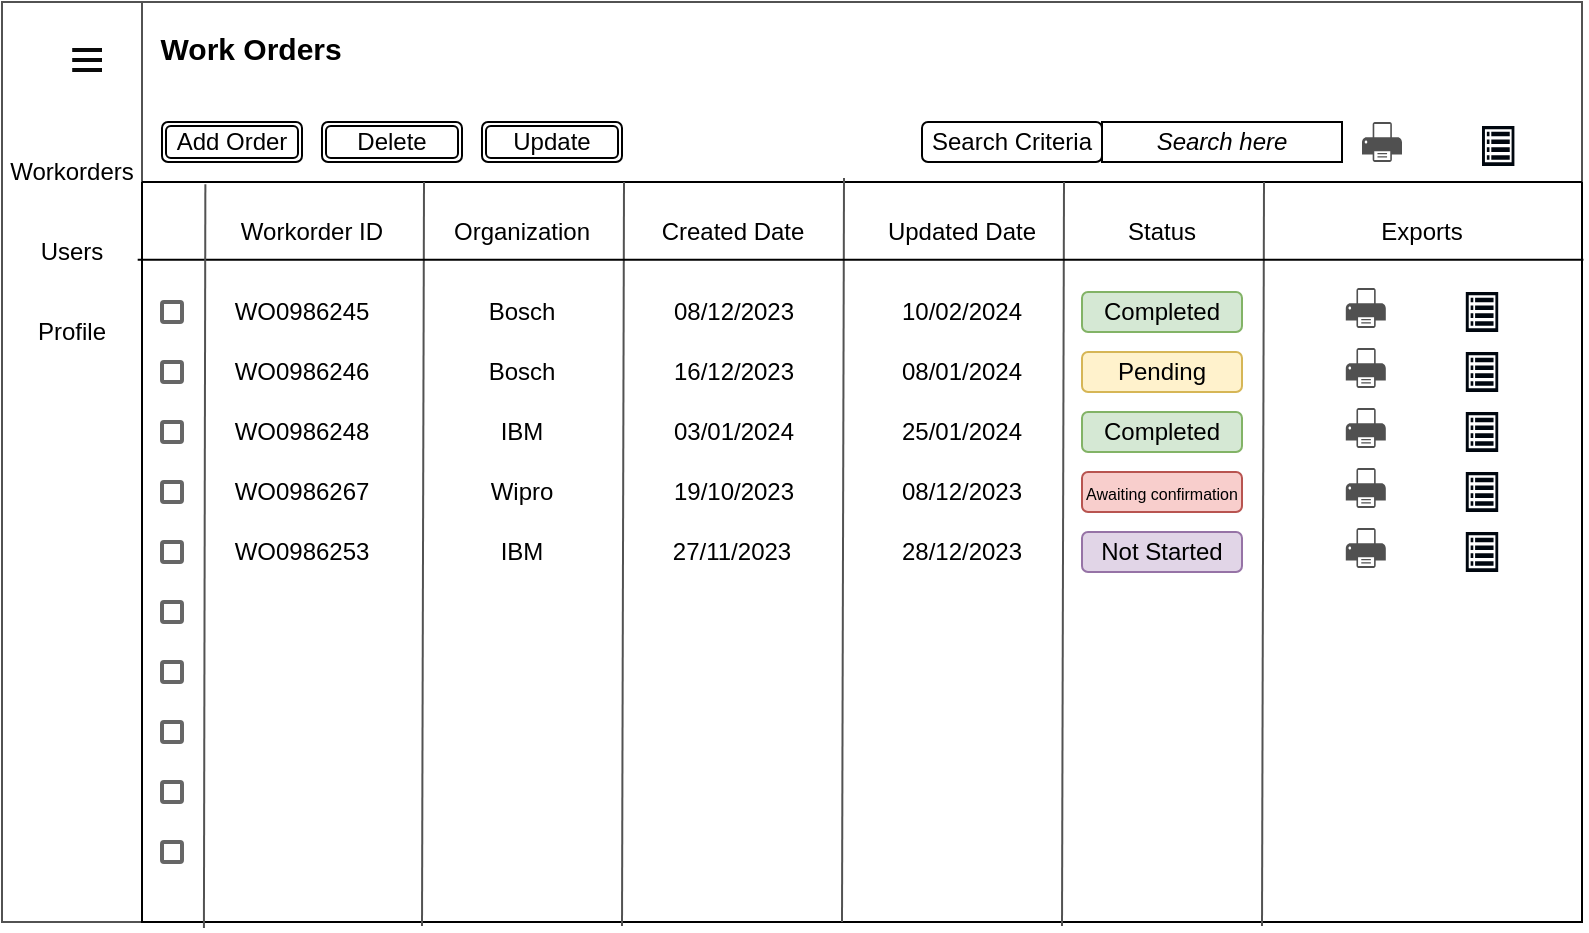 <mxfile version="23.1.5" type="device">
  <diagram name="Page-1" id="8eokB26Lsw9J7HjdoXWq">
    <mxGraphModel dx="880" dy="468" grid="1" gridSize="10" guides="1" tooltips="1" connect="1" arrows="1" fold="1" page="1" pageScale="1" pageWidth="850" pageHeight="1100" math="0" shadow="0">
      <root>
        <mxCell id="0" />
        <mxCell id="1" parent="0" />
        <mxCell id="jozoE136x16GR_77htQT-1" value="" style="swimlane;horizontal=0;whiteSpace=wrap;html=1;startSize=70;strokeColor=#525252;" vertex="1" parent="1">
          <mxGeometry x="60" y="110" width="790" height="460" as="geometry" />
        </mxCell>
        <mxCell id="jozoE136x16GR_77htQT-3" value="Add Order" style="shape=ext;double=1;rounded=1;whiteSpace=wrap;html=1;" vertex="1" parent="jozoE136x16GR_77htQT-1">
          <mxGeometry x="80" y="60" width="70" height="20" as="geometry" />
        </mxCell>
        <mxCell id="jozoE136x16GR_77htQT-4" value="Delete" style="shape=ext;double=1;rounded=1;whiteSpace=wrap;html=1;" vertex="1" parent="jozoE136x16GR_77htQT-1">
          <mxGeometry x="160" y="60" width="70" height="20" as="geometry" />
        </mxCell>
        <mxCell id="jozoE136x16GR_77htQT-5" value="Update" style="shape=ext;double=1;rounded=1;whiteSpace=wrap;html=1;" vertex="1" parent="jozoE136x16GR_77htQT-1">
          <mxGeometry x="240" y="60" width="70" height="20" as="geometry" />
        </mxCell>
        <mxCell id="jozoE136x16GR_77htQT-6" value="Search Criteria" style="rounded=1;whiteSpace=wrap;html=1;" vertex="1" parent="jozoE136x16GR_77htQT-1">
          <mxGeometry x="460" y="60" width="90" height="20" as="geometry" />
        </mxCell>
        <mxCell id="jozoE136x16GR_77htQT-7" value="&lt;i&gt;Search here&lt;/i&gt;" style="rounded=0;whiteSpace=wrap;html=1;" vertex="1" parent="jozoE136x16GR_77htQT-1">
          <mxGeometry x="550" y="60" width="120" height="20" as="geometry" />
        </mxCell>
        <mxCell id="jozoE136x16GR_77htQT-8" value="" style="sketch=0;pointerEvents=1;shadow=0;dashed=0;html=1;strokeColor=none;fillColor=#505050;labelPosition=center;verticalLabelPosition=bottom;verticalAlign=top;outlineConnect=0;align=center;shape=mxgraph.office.devices.printer;" vertex="1" parent="jozoE136x16GR_77htQT-1">
          <mxGeometry x="680" y="60" width="20" height="20" as="geometry" />
        </mxCell>
        <mxCell id="jozoE136x16GR_77htQT-9" value="" style="shape=image;html=1;verticalAlign=top;verticalLabelPosition=bottom;labelBackgroundColor=#ffffff;imageAspect=0;aspect=fixed;image=https://cdn3.iconfinder.com/data/icons/brands-applications/512/Excel_D-128.png" vertex="1" parent="jozoE136x16GR_77htQT-1">
          <mxGeometry x="710" y="60" width="24" height="24" as="geometry" />
        </mxCell>
        <mxCell id="jozoE136x16GR_77htQT-10" value="" style="sketch=0;html=1;aspect=fixed;strokeColor=none;shadow=0;fillColor=#00070f;verticalAlign=top;labelPosition=center;verticalLabelPosition=bottom;shape=mxgraph.gcp2.view_list" vertex="1" parent="jozoE136x16GR_77htQT-1">
          <mxGeometry x="740" y="62" width="16.2" height="20" as="geometry" />
        </mxCell>
        <mxCell id="jozoE136x16GR_77htQT-12" value="" style="shape=image;html=1;verticalAlign=top;verticalLabelPosition=bottom;labelBackgroundColor=#ffffff;imageAspect=0;aspect=fixed;image=https://cdn4.iconfinder.com/data/icons/essential-3/32/372-Home-128.png" vertex="1" parent="jozoE136x16GR_77htQT-1">
          <mxGeometry x="10" y="20" width="18" height="18" as="geometry" />
        </mxCell>
        <mxCell id="jozoE136x16GR_77htQT-13" value="" style="html=1;verticalLabelPosition=bottom;align=center;labelBackgroundColor=#ffffff;verticalAlign=top;strokeWidth=2;strokeColor=#0a0a0a;shadow=0;dashed=0;shape=mxgraph.ios7.icons.most_viewed;pointerEvents=1" vertex="1" parent="jozoE136x16GR_77htQT-1">
          <mxGeometry x="30" y="22.6" width="20" height="12.8" as="geometry" />
        </mxCell>
        <mxCell id="jozoE136x16GR_77htQT-14" value="Workorders" style="text;html=1;align=center;verticalAlign=middle;whiteSpace=wrap;rounded=0;" vertex="1" parent="jozoE136x16GR_77htQT-1">
          <mxGeometry y="70" width="70" height="30" as="geometry" />
        </mxCell>
        <mxCell id="jozoE136x16GR_77htQT-15" value="Users" style="text;html=1;align=center;verticalAlign=middle;whiteSpace=wrap;rounded=0;" vertex="1" parent="jozoE136x16GR_77htQT-1">
          <mxGeometry y="110" width="70" height="30" as="geometry" />
        </mxCell>
        <mxCell id="jozoE136x16GR_77htQT-16" value="Profile" style="text;html=1;align=center;verticalAlign=middle;whiteSpace=wrap;rounded=0;" vertex="1" parent="jozoE136x16GR_77htQT-1">
          <mxGeometry x="5" y="150" width="60" height="30" as="geometry" />
        </mxCell>
        <mxCell id="jozoE136x16GR_77htQT-81" value="&amp;nbsp;Work Orders" style="text;html=1;align=center;verticalAlign=middle;whiteSpace=wrap;rounded=0;fontStyle=1;fontSize=15;" vertex="1" parent="jozoE136x16GR_77htQT-1">
          <mxGeometry x="50" y="8" width="145" height="30" as="geometry" />
        </mxCell>
        <mxCell id="jozoE136x16GR_77htQT-2" value="" style="swimlane;startSize=0;" vertex="1" parent="1">
          <mxGeometry x="130" y="200" width="720" height="370" as="geometry" />
        </mxCell>
        <mxCell id="jozoE136x16GR_77htQT-17" value="" style="dashed=0;labelPosition=right;align=left;shape=mxgraph.gmdl.checkbox;strokeColor=#666666;fillColor=none;strokeWidth=2;aspect=fixed;sketch=0;html=1;" vertex="1" parent="jozoE136x16GR_77htQT-2">
          <mxGeometry x="10" y="60" width="10" height="10" as="geometry" />
        </mxCell>
        <mxCell id="jozoE136x16GR_77htQT-18" value="" style="dashed=0;labelPosition=right;align=left;shape=mxgraph.gmdl.checkbox;strokeColor=#666666;fillColor=none;strokeWidth=2;aspect=fixed;sketch=0;html=1;" vertex="1" parent="jozoE136x16GR_77htQT-2">
          <mxGeometry x="10" y="90" width="10" height="10" as="geometry" />
        </mxCell>
        <mxCell id="jozoE136x16GR_77htQT-19" value="" style="dashed=0;labelPosition=right;align=left;shape=mxgraph.gmdl.checkbox;strokeColor=#666666;fillColor=none;strokeWidth=2;aspect=fixed;sketch=0;html=1;" vertex="1" parent="jozoE136x16GR_77htQT-2">
          <mxGeometry x="10" y="120" width="10" height="10" as="geometry" />
        </mxCell>
        <mxCell id="jozoE136x16GR_77htQT-20" value="" style="dashed=0;labelPosition=right;align=left;shape=mxgraph.gmdl.checkbox;strokeColor=#666666;fillColor=none;strokeWidth=2;aspect=fixed;sketch=0;html=1;" vertex="1" parent="jozoE136x16GR_77htQT-2">
          <mxGeometry x="10" y="150" width="10" height="10" as="geometry" />
        </mxCell>
        <mxCell id="jozoE136x16GR_77htQT-21" value="" style="dashed=0;labelPosition=right;align=left;shape=mxgraph.gmdl.checkbox;strokeColor=#666666;fillColor=none;strokeWidth=2;aspect=fixed;sketch=0;html=1;" vertex="1" parent="jozoE136x16GR_77htQT-2">
          <mxGeometry x="10" y="180" width="10" height="10" as="geometry" />
        </mxCell>
        <mxCell id="jozoE136x16GR_77htQT-22" value="" style="dashed=0;labelPosition=right;align=left;shape=mxgraph.gmdl.checkbox;strokeColor=#666666;fillColor=none;strokeWidth=2;aspect=fixed;sketch=0;html=1;" vertex="1" parent="jozoE136x16GR_77htQT-2">
          <mxGeometry x="10" y="210" width="10" height="10" as="geometry" />
        </mxCell>
        <mxCell id="jozoE136x16GR_77htQT-23" value="" style="dashed=0;labelPosition=right;align=left;shape=mxgraph.gmdl.checkbox;strokeColor=#666666;fillColor=none;strokeWidth=2;aspect=fixed;sketch=0;html=1;" vertex="1" parent="jozoE136x16GR_77htQT-2">
          <mxGeometry x="10" y="240" width="10" height="10" as="geometry" />
        </mxCell>
        <mxCell id="jozoE136x16GR_77htQT-24" value="" style="dashed=0;labelPosition=right;align=left;shape=mxgraph.gmdl.checkbox;strokeColor=#666666;fillColor=none;strokeWidth=2;aspect=fixed;sketch=0;html=1;" vertex="1" parent="jozoE136x16GR_77htQT-2">
          <mxGeometry x="10" y="270" width="10" height="10" as="geometry" />
        </mxCell>
        <mxCell id="jozoE136x16GR_77htQT-25" value="" style="dashed=0;labelPosition=right;align=left;shape=mxgraph.gmdl.checkbox;strokeColor=#666666;fillColor=none;strokeWidth=2;aspect=fixed;sketch=0;html=1;" vertex="1" parent="jozoE136x16GR_77htQT-2">
          <mxGeometry x="10" y="300" width="10" height="10" as="geometry" />
        </mxCell>
        <mxCell id="jozoE136x16GR_77htQT-26" value="" style="dashed=0;labelPosition=right;align=left;shape=mxgraph.gmdl.checkbox;strokeColor=#666666;fillColor=none;strokeWidth=2;aspect=fixed;sketch=0;html=1;" vertex="1" parent="jozoE136x16GR_77htQT-2">
          <mxGeometry x="10" y="330" width="10" height="10" as="geometry" />
        </mxCell>
        <mxCell id="jozoE136x16GR_77htQT-28" value="Workorder ID" style="text;html=1;align=center;verticalAlign=middle;whiteSpace=wrap;rounded=0;" vertex="1" parent="jozoE136x16GR_77htQT-2">
          <mxGeometry x="40" y="10" width="90" height="30" as="geometry" />
        </mxCell>
        <mxCell id="jozoE136x16GR_77htQT-29" value="Organization" style="text;html=1;align=center;verticalAlign=middle;whiteSpace=wrap;rounded=0;" vertex="1" parent="jozoE136x16GR_77htQT-2">
          <mxGeometry x="160" y="10" width="60" height="30" as="geometry" />
        </mxCell>
        <mxCell id="jozoE136x16GR_77htQT-30" value="Created Date" style="text;html=1;align=center;verticalAlign=middle;whiteSpace=wrap;rounded=0;" vertex="1" parent="jozoE136x16GR_77htQT-2">
          <mxGeometry x="258" y="10" width="75" height="30" as="geometry" />
        </mxCell>
        <mxCell id="jozoE136x16GR_77htQT-31" value="Updated Date" style="text;html=1;align=center;verticalAlign=middle;whiteSpace=wrap;rounded=0;" vertex="1" parent="jozoE136x16GR_77htQT-2">
          <mxGeometry x="370" y="10" width="80" height="30" as="geometry" />
        </mxCell>
        <mxCell id="jozoE136x16GR_77htQT-32" value="Status" style="text;html=1;align=center;verticalAlign=middle;whiteSpace=wrap;rounded=0;" vertex="1" parent="jozoE136x16GR_77htQT-2">
          <mxGeometry x="480" y="10" width="60" height="30" as="geometry" />
        </mxCell>
        <mxCell id="jozoE136x16GR_77htQT-33" value="Exports" style="text;html=1;align=center;verticalAlign=middle;whiteSpace=wrap;rounded=0;" vertex="1" parent="jozoE136x16GR_77htQT-2">
          <mxGeometry x="610" y="10" width="60" height="30" as="geometry" />
        </mxCell>
        <mxCell id="jozoE136x16GR_77htQT-34" value="" style="endArrow=none;html=1;rounded=0;strokeColor=#525252;exitX=0.043;exitY=1.008;exitDx=0;exitDy=0;exitPerimeter=0;entryX=0.044;entryY=0.003;entryDx=0;entryDy=0;entryPerimeter=0;" edge="1" parent="jozoE136x16GR_77htQT-2">
          <mxGeometry width="50" height="50" relative="1" as="geometry">
            <mxPoint x="140" y="372" as="sourcePoint" />
            <mxPoint x="141" as="targetPoint" />
          </mxGeometry>
        </mxCell>
        <mxCell id="jozoE136x16GR_77htQT-35" value="" style="endArrow=none;html=1;rounded=0;strokeColor=#525252;exitX=0.043;exitY=1.008;exitDx=0;exitDy=0;exitPerimeter=0;entryX=0.044;entryY=0.003;entryDx=0;entryDy=0;entryPerimeter=0;" edge="1" parent="jozoE136x16GR_77htQT-2">
          <mxGeometry width="50" height="50" relative="1" as="geometry">
            <mxPoint x="240" y="372" as="sourcePoint" />
            <mxPoint x="241" as="targetPoint" />
          </mxGeometry>
        </mxCell>
        <mxCell id="jozoE136x16GR_77htQT-36" value="" style="endArrow=none;html=1;rounded=0;strokeColor=#525252;exitX=0.043;exitY=1.008;exitDx=0;exitDy=0;exitPerimeter=0;entryX=0.044;entryY=0.003;entryDx=0;entryDy=0;entryPerimeter=0;" edge="1" parent="jozoE136x16GR_77htQT-2">
          <mxGeometry width="50" height="50" relative="1" as="geometry">
            <mxPoint x="350" y="370" as="sourcePoint" />
            <mxPoint x="351" y="-2" as="targetPoint" />
          </mxGeometry>
        </mxCell>
        <mxCell id="jozoE136x16GR_77htQT-37" value="" style="endArrow=none;html=1;rounded=0;strokeColor=#525252;exitX=0.043;exitY=1.008;exitDx=0;exitDy=0;exitPerimeter=0;entryX=0.044;entryY=0.003;entryDx=0;entryDy=0;entryPerimeter=0;" edge="1" parent="jozoE136x16GR_77htQT-2">
          <mxGeometry width="50" height="50" relative="1" as="geometry">
            <mxPoint x="460" y="372" as="sourcePoint" />
            <mxPoint x="461" as="targetPoint" />
          </mxGeometry>
        </mxCell>
        <mxCell id="jozoE136x16GR_77htQT-38" value="" style="endArrow=none;html=1;rounded=0;strokeColor=#525252;exitX=0.043;exitY=1.008;exitDx=0;exitDy=0;exitPerimeter=0;entryX=0.044;entryY=0.003;entryDx=0;entryDy=0;entryPerimeter=0;" edge="1" parent="jozoE136x16GR_77htQT-2">
          <mxGeometry width="50" height="50" relative="1" as="geometry">
            <mxPoint x="560" y="372" as="sourcePoint" />
            <mxPoint x="561" as="targetPoint" />
          </mxGeometry>
        </mxCell>
        <mxCell id="jozoE136x16GR_77htQT-39" value="WO0986245" style="text;html=1;align=center;verticalAlign=middle;whiteSpace=wrap;rounded=0;" vertex="1" parent="jozoE136x16GR_77htQT-2">
          <mxGeometry x="50" y="55" width="60" height="20" as="geometry" />
        </mxCell>
        <mxCell id="jozoE136x16GR_77htQT-40" value="WO0986246" style="text;html=1;align=center;verticalAlign=middle;whiteSpace=wrap;rounded=0;" vertex="1" parent="jozoE136x16GR_77htQT-2">
          <mxGeometry x="50" y="85" width="60" height="20" as="geometry" />
        </mxCell>
        <mxCell id="jozoE136x16GR_77htQT-41" value="WO0986248" style="text;html=1;align=center;verticalAlign=middle;whiteSpace=wrap;rounded=0;" vertex="1" parent="jozoE136x16GR_77htQT-2">
          <mxGeometry x="50" y="115" width="60" height="20" as="geometry" />
        </mxCell>
        <mxCell id="jozoE136x16GR_77htQT-42" value="WO0986267" style="text;html=1;align=center;verticalAlign=middle;whiteSpace=wrap;rounded=0;" vertex="1" parent="jozoE136x16GR_77htQT-2">
          <mxGeometry x="50" y="145" width="60" height="20" as="geometry" />
        </mxCell>
        <mxCell id="jozoE136x16GR_77htQT-43" value="WO0986253" style="text;html=1;align=center;verticalAlign=middle;whiteSpace=wrap;rounded=0;" vertex="1" parent="jozoE136x16GR_77htQT-2">
          <mxGeometry x="50" y="175" width="60" height="20" as="geometry" />
        </mxCell>
        <mxCell id="jozoE136x16GR_77htQT-44" value="Bosch" style="text;html=1;align=center;verticalAlign=middle;whiteSpace=wrap;rounded=0;" vertex="1" parent="jozoE136x16GR_77htQT-2">
          <mxGeometry x="165" y="57.5" width="50" height="15" as="geometry" />
        </mxCell>
        <mxCell id="jozoE136x16GR_77htQT-45" value="Bosch" style="text;html=1;align=center;verticalAlign=middle;whiteSpace=wrap;rounded=0;" vertex="1" parent="jozoE136x16GR_77htQT-2">
          <mxGeometry x="165" y="87.5" width="50" height="15" as="geometry" />
        </mxCell>
        <mxCell id="jozoE136x16GR_77htQT-46" value="IBM" style="text;html=1;align=center;verticalAlign=middle;whiteSpace=wrap;rounded=0;" vertex="1" parent="jozoE136x16GR_77htQT-2">
          <mxGeometry x="165" y="117.5" width="50" height="15" as="geometry" />
        </mxCell>
        <mxCell id="jozoE136x16GR_77htQT-47" value="Wipro" style="text;html=1;align=center;verticalAlign=middle;whiteSpace=wrap;rounded=0;" vertex="1" parent="jozoE136x16GR_77htQT-2">
          <mxGeometry x="165" y="147.5" width="50" height="15" as="geometry" />
        </mxCell>
        <mxCell id="jozoE136x16GR_77htQT-48" value="IBM" style="text;html=1;align=center;verticalAlign=middle;whiteSpace=wrap;rounded=0;" vertex="1" parent="jozoE136x16GR_77htQT-2">
          <mxGeometry x="165" y="177.5" width="50" height="15" as="geometry" />
        </mxCell>
        <mxCell id="jozoE136x16GR_77htQT-51" value="Completed" style="rounded=1;whiteSpace=wrap;html=1;fillColor=#d5e8d4;strokeColor=#82b366;" vertex="1" parent="jozoE136x16GR_77htQT-2">
          <mxGeometry x="470" y="55" width="80" height="20" as="geometry" />
        </mxCell>
        <mxCell id="jozoE136x16GR_77htQT-52" value="Completed" style="rounded=1;whiteSpace=wrap;html=1;fillColor=#d5e8d4;strokeColor=#82b366;" vertex="1" parent="jozoE136x16GR_77htQT-2">
          <mxGeometry x="470" y="115" width="80" height="20" as="geometry" />
        </mxCell>
        <mxCell id="jozoE136x16GR_77htQT-53" value="Pending" style="rounded=1;whiteSpace=wrap;html=1;fillColor=#fff2cc;strokeColor=#d6b656;" vertex="1" parent="jozoE136x16GR_77htQT-2">
          <mxGeometry x="470" y="85" width="80" height="20" as="geometry" />
        </mxCell>
        <mxCell id="jozoE136x16GR_77htQT-54" value="&lt;font style=&quot;font-size: 8px;&quot;&gt;Awaiting confirmation&lt;/font&gt;" style="rounded=1;whiteSpace=wrap;html=1;fillColor=#f8cecc;strokeColor=#b85450;" vertex="1" parent="jozoE136x16GR_77htQT-2">
          <mxGeometry x="470" y="145" width="80" height="20" as="geometry" />
        </mxCell>
        <mxCell id="jozoE136x16GR_77htQT-55" value="Not Started" style="rounded=1;whiteSpace=wrap;html=1;fillColor=#e1d5e7;strokeColor=#9673a6;" vertex="1" parent="jozoE136x16GR_77htQT-2">
          <mxGeometry x="470" y="175" width="80" height="20" as="geometry" />
        </mxCell>
        <mxCell id="jozoE136x16GR_77htQT-56" value="" style="sketch=0;pointerEvents=1;shadow=0;dashed=0;html=1;strokeColor=none;fillColor=#505050;labelPosition=center;verticalLabelPosition=bottom;verticalAlign=top;outlineConnect=0;align=center;shape=mxgraph.office.devices.printer;" vertex="1" parent="jozoE136x16GR_77htQT-2">
          <mxGeometry x="601.9" y="53" width="20" height="20" as="geometry" />
        </mxCell>
        <mxCell id="jozoE136x16GR_77htQT-57" value="" style="shape=image;html=1;verticalAlign=top;verticalLabelPosition=bottom;labelBackgroundColor=#ffffff;imageAspect=0;aspect=fixed;image=https://cdn3.iconfinder.com/data/icons/brands-applications/512/Excel_D-128.png" vertex="1" parent="jozoE136x16GR_77htQT-2">
          <mxGeometry x="631.9" y="53" width="24" height="24" as="geometry" />
        </mxCell>
        <mxCell id="jozoE136x16GR_77htQT-58" value="" style="sketch=0;html=1;aspect=fixed;strokeColor=none;shadow=0;fillColor=#00070f;verticalAlign=top;labelPosition=center;verticalLabelPosition=bottom;shape=mxgraph.gcp2.view_list" vertex="1" parent="jozoE136x16GR_77htQT-2">
          <mxGeometry x="661.9" y="55" width="16.2" height="20" as="geometry" />
        </mxCell>
        <mxCell id="jozoE136x16GR_77htQT-59" value="" style="sketch=0;pointerEvents=1;shadow=0;dashed=0;html=1;strokeColor=none;fillColor=#505050;labelPosition=center;verticalLabelPosition=bottom;verticalAlign=top;outlineConnect=0;align=center;shape=mxgraph.office.devices.printer;" vertex="1" parent="jozoE136x16GR_77htQT-2">
          <mxGeometry x="601.9" y="83" width="20" height="20" as="geometry" />
        </mxCell>
        <mxCell id="jozoE136x16GR_77htQT-60" value="" style="shape=image;html=1;verticalAlign=top;verticalLabelPosition=bottom;labelBackgroundColor=#ffffff;imageAspect=0;aspect=fixed;image=https://cdn3.iconfinder.com/data/icons/brands-applications/512/Excel_D-128.png" vertex="1" parent="jozoE136x16GR_77htQT-2">
          <mxGeometry x="631.9" y="83" width="24" height="24" as="geometry" />
        </mxCell>
        <mxCell id="jozoE136x16GR_77htQT-61" value="" style="sketch=0;html=1;aspect=fixed;strokeColor=none;shadow=0;fillColor=#00070f;verticalAlign=top;labelPosition=center;verticalLabelPosition=bottom;shape=mxgraph.gcp2.view_list" vertex="1" parent="jozoE136x16GR_77htQT-2">
          <mxGeometry x="661.9" y="85" width="16.2" height="20" as="geometry" />
        </mxCell>
        <mxCell id="jozoE136x16GR_77htQT-62" value="" style="sketch=0;pointerEvents=1;shadow=0;dashed=0;html=1;strokeColor=none;fillColor=#505050;labelPosition=center;verticalLabelPosition=bottom;verticalAlign=top;outlineConnect=0;align=center;shape=mxgraph.office.devices.printer;" vertex="1" parent="jozoE136x16GR_77htQT-2">
          <mxGeometry x="601.9" y="113" width="20" height="20" as="geometry" />
        </mxCell>
        <mxCell id="jozoE136x16GR_77htQT-63" value="" style="shape=image;html=1;verticalAlign=top;verticalLabelPosition=bottom;labelBackgroundColor=#ffffff;imageAspect=0;aspect=fixed;image=https://cdn3.iconfinder.com/data/icons/brands-applications/512/Excel_D-128.png" vertex="1" parent="jozoE136x16GR_77htQT-2">
          <mxGeometry x="631.9" y="113" width="24" height="24" as="geometry" />
        </mxCell>
        <mxCell id="jozoE136x16GR_77htQT-64" value="" style="sketch=0;html=1;aspect=fixed;strokeColor=none;shadow=0;fillColor=#00070f;verticalAlign=top;labelPosition=center;verticalLabelPosition=bottom;shape=mxgraph.gcp2.view_list" vertex="1" parent="jozoE136x16GR_77htQT-2">
          <mxGeometry x="661.9" y="115" width="16.2" height="20" as="geometry" />
        </mxCell>
        <mxCell id="jozoE136x16GR_77htQT-65" value="" style="sketch=0;pointerEvents=1;shadow=0;dashed=0;html=1;strokeColor=none;fillColor=#505050;labelPosition=center;verticalLabelPosition=bottom;verticalAlign=top;outlineConnect=0;align=center;shape=mxgraph.office.devices.printer;" vertex="1" parent="jozoE136x16GR_77htQT-2">
          <mxGeometry x="601.9" y="143" width="20" height="20" as="geometry" />
        </mxCell>
        <mxCell id="jozoE136x16GR_77htQT-66" value="" style="shape=image;html=1;verticalAlign=top;verticalLabelPosition=bottom;labelBackgroundColor=#ffffff;imageAspect=0;aspect=fixed;image=https://cdn3.iconfinder.com/data/icons/brands-applications/512/Excel_D-128.png" vertex="1" parent="jozoE136x16GR_77htQT-2">
          <mxGeometry x="631.9" y="143" width="24" height="24" as="geometry" />
        </mxCell>
        <mxCell id="jozoE136x16GR_77htQT-67" value="" style="sketch=0;html=1;aspect=fixed;strokeColor=none;shadow=0;fillColor=#00070f;verticalAlign=top;labelPosition=center;verticalLabelPosition=bottom;shape=mxgraph.gcp2.view_list" vertex="1" parent="jozoE136x16GR_77htQT-2">
          <mxGeometry x="661.9" y="145" width="16.2" height="20" as="geometry" />
        </mxCell>
        <mxCell id="jozoE136x16GR_77htQT-68" value="" style="sketch=0;pointerEvents=1;shadow=0;dashed=0;html=1;strokeColor=none;fillColor=#505050;labelPosition=center;verticalLabelPosition=bottom;verticalAlign=top;outlineConnect=0;align=center;shape=mxgraph.office.devices.printer;" vertex="1" parent="jozoE136x16GR_77htQT-2">
          <mxGeometry x="601.9" y="173" width="20" height="20" as="geometry" />
        </mxCell>
        <mxCell id="jozoE136x16GR_77htQT-69" value="" style="shape=image;html=1;verticalAlign=top;verticalLabelPosition=bottom;labelBackgroundColor=#ffffff;imageAspect=0;aspect=fixed;image=https://cdn3.iconfinder.com/data/icons/brands-applications/512/Excel_D-128.png" vertex="1" parent="jozoE136x16GR_77htQT-2">
          <mxGeometry x="631.9" y="173" width="24" height="24" as="geometry" />
        </mxCell>
        <mxCell id="jozoE136x16GR_77htQT-70" value="" style="sketch=0;html=1;aspect=fixed;strokeColor=none;shadow=0;fillColor=#00070f;verticalAlign=top;labelPosition=center;verticalLabelPosition=bottom;shape=mxgraph.gcp2.view_list" vertex="1" parent="jozoE136x16GR_77htQT-2">
          <mxGeometry x="661.9" y="175" width="16.2" height="20" as="geometry" />
        </mxCell>
        <mxCell id="jozoE136x16GR_77htQT-71" value="08/12/2023" style="text;html=1;align=center;verticalAlign=middle;whiteSpace=wrap;rounded=0;" vertex="1" parent="jozoE136x16GR_77htQT-2">
          <mxGeometry x="265.5" y="50" width="60" height="30" as="geometry" />
        </mxCell>
        <mxCell id="jozoE136x16GR_77htQT-72" value="16/12/2023" style="text;html=1;align=center;verticalAlign=middle;whiteSpace=wrap;rounded=0;" vertex="1" parent="jozoE136x16GR_77htQT-2">
          <mxGeometry x="265.5" y="80" width="60" height="30" as="geometry" />
        </mxCell>
        <mxCell id="jozoE136x16GR_77htQT-73" value="03/01/2024" style="text;html=1;align=center;verticalAlign=middle;whiteSpace=wrap;rounded=0;" vertex="1" parent="jozoE136x16GR_77htQT-2">
          <mxGeometry x="265.5" y="110" width="60" height="30" as="geometry" />
        </mxCell>
        <mxCell id="jozoE136x16GR_77htQT-74" value="19/10/2023" style="text;html=1;align=center;verticalAlign=middle;whiteSpace=wrap;rounded=0;" vertex="1" parent="jozoE136x16GR_77htQT-2">
          <mxGeometry x="265.5" y="140" width="60" height="30" as="geometry" />
        </mxCell>
        <mxCell id="jozoE136x16GR_77htQT-75" value="27/11/2023" style="text;html=1;align=center;verticalAlign=middle;whiteSpace=wrap;rounded=0;" vertex="1" parent="jozoE136x16GR_77htQT-2">
          <mxGeometry x="265" y="170" width="60" height="30" as="geometry" />
        </mxCell>
        <mxCell id="jozoE136x16GR_77htQT-76" value="10/02/2024" style="text;html=1;align=center;verticalAlign=middle;whiteSpace=wrap;rounded=0;" vertex="1" parent="jozoE136x16GR_77htQT-2">
          <mxGeometry x="380" y="50" width="60" height="30" as="geometry" />
        </mxCell>
        <mxCell id="jozoE136x16GR_77htQT-77" value="08/01/2024" style="text;html=1;align=center;verticalAlign=middle;whiteSpace=wrap;rounded=0;" vertex="1" parent="jozoE136x16GR_77htQT-2">
          <mxGeometry x="380" y="80" width="60" height="30" as="geometry" />
        </mxCell>
        <mxCell id="jozoE136x16GR_77htQT-78" value="25/01/2024" style="text;html=1;align=center;verticalAlign=middle;whiteSpace=wrap;rounded=0;" vertex="1" parent="jozoE136x16GR_77htQT-2">
          <mxGeometry x="380" y="110" width="60" height="30" as="geometry" />
        </mxCell>
        <mxCell id="jozoE136x16GR_77htQT-79" value="08/12/2023" style="text;html=1;align=center;verticalAlign=middle;whiteSpace=wrap;rounded=0;" vertex="1" parent="jozoE136x16GR_77htQT-2">
          <mxGeometry x="380" y="140" width="60" height="30" as="geometry" />
        </mxCell>
        <mxCell id="jozoE136x16GR_77htQT-80" value="28/12/2023" style="text;html=1;align=center;verticalAlign=middle;whiteSpace=wrap;rounded=0;" vertex="1" parent="jozoE136x16GR_77htQT-2">
          <mxGeometry x="380" y="170" width="60" height="30" as="geometry" />
        </mxCell>
        <mxCell id="jozoE136x16GR_77htQT-11" value="" style="endArrow=none;html=1;rounded=0;exitX=-0.003;exitY=0.105;exitDx=0;exitDy=0;exitPerimeter=0;entryX=1.001;entryY=0.105;entryDx=0;entryDy=0;entryPerimeter=0;" edge="1" parent="1" source="jozoE136x16GR_77htQT-2" target="jozoE136x16GR_77htQT-2">
          <mxGeometry width="50" height="50" relative="1" as="geometry">
            <mxPoint x="400" y="310" as="sourcePoint" />
            <mxPoint x="450" y="260" as="targetPoint" />
          </mxGeometry>
        </mxCell>
        <mxCell id="jozoE136x16GR_77htQT-27" value="" style="endArrow=none;html=1;rounded=0;strokeColor=#525252;exitX=0.043;exitY=1.008;exitDx=0;exitDy=0;exitPerimeter=0;entryX=0.044;entryY=0.003;entryDx=0;entryDy=0;entryPerimeter=0;" edge="1" parent="1" source="jozoE136x16GR_77htQT-2" target="jozoE136x16GR_77htQT-2">
          <mxGeometry width="50" height="50" relative="1" as="geometry">
            <mxPoint x="170" y="310" as="sourcePoint" />
            <mxPoint x="160" y="240" as="targetPoint" />
          </mxGeometry>
        </mxCell>
      </root>
    </mxGraphModel>
  </diagram>
</mxfile>
